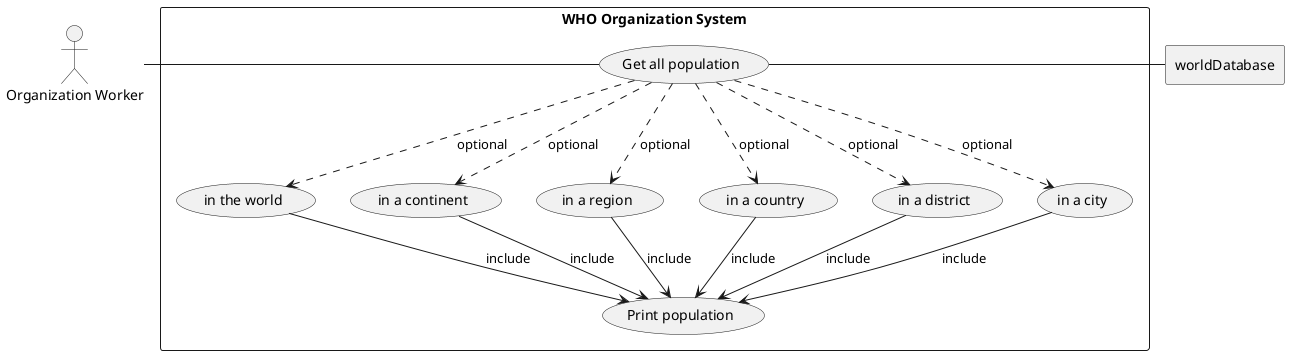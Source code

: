 @startuml

actor OW as "Organization Worker"

rectangle worldDatabase

rectangle "WHO Organization System" {
    usecase UC1 as "Get all population"
    usecase UC1.1 as "in the world"
    usecase UC1.2 as "in a continent"
    usecase UC1.3 as "in a region"
    usecase UC1.4 as "in a country"
    usecase UC1.5 as "in a district"
    usecase UC1.6 as "in a city"

    usecase UCa as "Print population"

    OW - UC1
    UC1  ..> UC1.1 : optional
        UC1.1 --> UCa : include
    UC1  ..> UC1.2 : optional
        UC1.2 --> UCa : include
    UC1  ..> UC1.3 : optional
        UC1.3 --> UCa : include
    UC1  ..> UC1.4 : optional
        UC1.4 --> UCa : include
    UC1  ..> UC1.5 : optional
        UC1.5 --> UCa : include
    UC1  ..> UC1.6 : optional
        UC1.6 --> UCa : include
    UC1  - worldDatabase
}

@enduml
